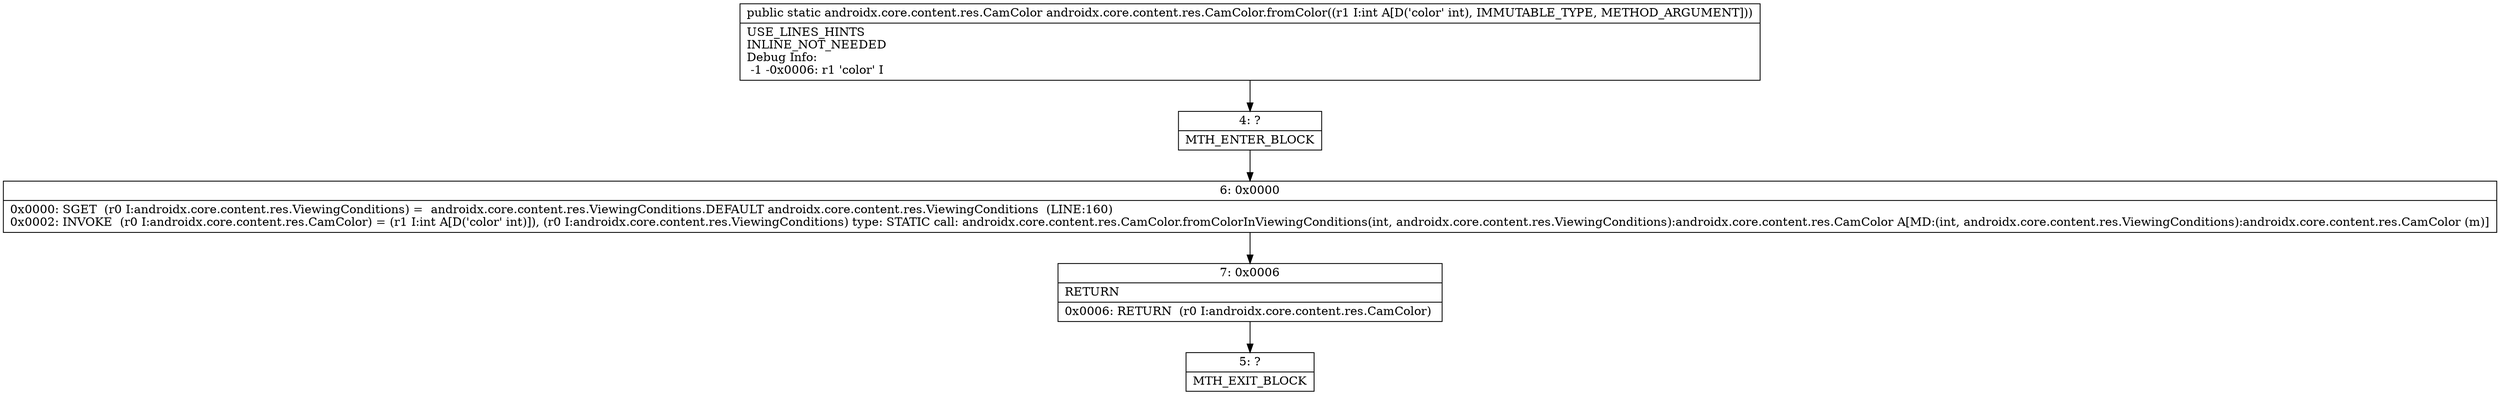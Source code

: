 digraph "CFG forandroidx.core.content.res.CamColor.fromColor(I)Landroidx\/core\/content\/res\/CamColor;" {
Node_4 [shape=record,label="{4\:\ ?|MTH_ENTER_BLOCK\l}"];
Node_6 [shape=record,label="{6\:\ 0x0000|0x0000: SGET  (r0 I:androidx.core.content.res.ViewingConditions) =  androidx.core.content.res.ViewingConditions.DEFAULT androidx.core.content.res.ViewingConditions  (LINE:160)\l0x0002: INVOKE  (r0 I:androidx.core.content.res.CamColor) = (r1 I:int A[D('color' int)]), (r0 I:androidx.core.content.res.ViewingConditions) type: STATIC call: androidx.core.content.res.CamColor.fromColorInViewingConditions(int, androidx.core.content.res.ViewingConditions):androidx.core.content.res.CamColor A[MD:(int, androidx.core.content.res.ViewingConditions):androidx.core.content.res.CamColor (m)]\l}"];
Node_7 [shape=record,label="{7\:\ 0x0006|RETURN\l|0x0006: RETURN  (r0 I:androidx.core.content.res.CamColor) \l}"];
Node_5 [shape=record,label="{5\:\ ?|MTH_EXIT_BLOCK\l}"];
MethodNode[shape=record,label="{public static androidx.core.content.res.CamColor androidx.core.content.res.CamColor.fromColor((r1 I:int A[D('color' int), IMMUTABLE_TYPE, METHOD_ARGUMENT]))  | USE_LINES_HINTS\lINLINE_NOT_NEEDED\lDebug Info:\l  \-1 \-0x0006: r1 'color' I\l}"];
MethodNode -> Node_4;Node_4 -> Node_6;
Node_6 -> Node_7;
Node_7 -> Node_5;
}

